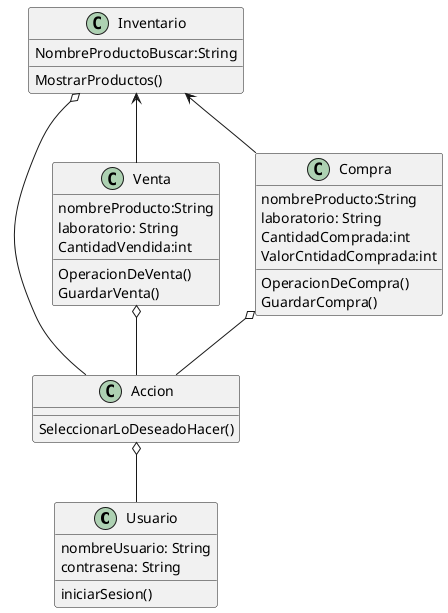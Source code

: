 @startuml

class Usuario {
  nombreUsuario: String
  contrasena: String
  iniciarSesion()
}


class Accion {
  SeleccionarLoDeseadoHacer()
}

class Venta {
  nombreProducto:String
  laboratorio: String
  CantidadVendida:int
  OperacionDeVenta()
  GuardarVenta()
}

class Compra {
  nombreProducto:String
  laboratorio: String
  CantidadComprada:int
  ValorCntidadComprada:int
  OperacionDeCompra()
  GuardarCompra()
}

class Inventario {
  NombreProductoBuscar:String
  MostrarProductos()
}


Accion o--  Usuario
Venta o--Accion
Compra o--Accion
Inventario o--Accion
Inventario <-- Venta
Inventario<--Compra


@enduml
